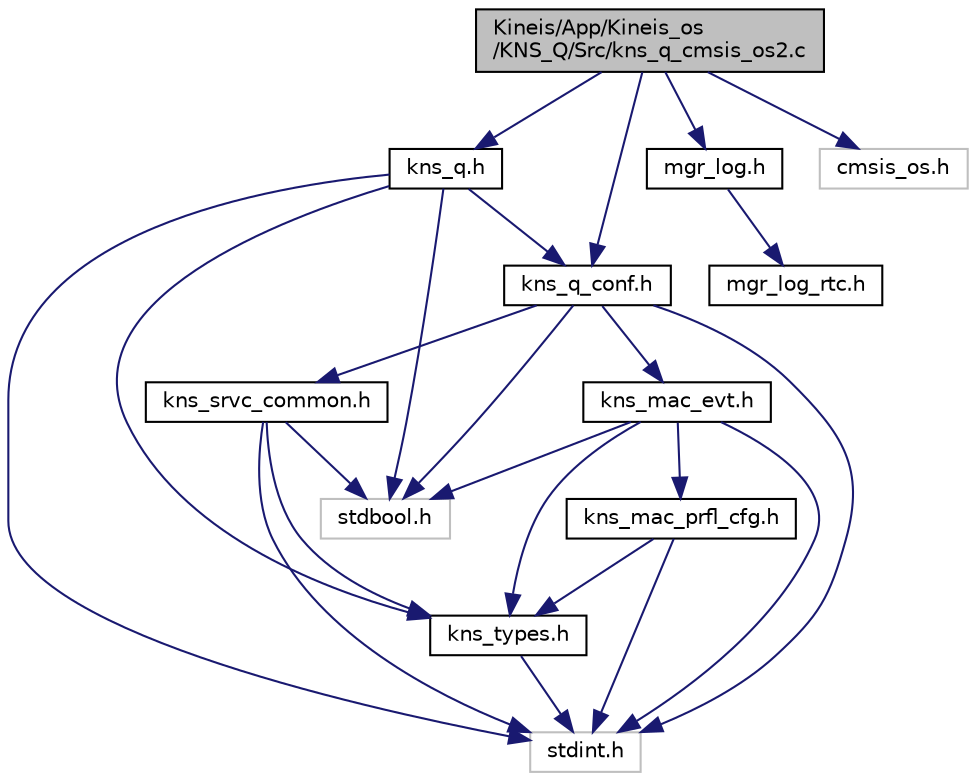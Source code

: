 digraph "Kineis/App/Kineis_os/KNS_Q/Src/kns_q_cmsis_os2.c"
{
 // INTERACTIVE_SVG=YES
 // LATEX_PDF_SIZE
  edge [fontname="Helvetica",fontsize="10",labelfontname="Helvetica",labelfontsize="10"];
  node [fontname="Helvetica",fontsize="10",shape=record];
  Node1 [label="Kineis/App/Kineis_os\l/KNS_Q/Src/kns_q_cmsis_os2.c",height=0.2,width=0.4,color="black", fillcolor="grey75", style="filled", fontcolor="black",tooltip=" "];
  Node1 -> Node2 [color="midnightblue",fontsize="10",style="solid",fontname="Helvetica"];
  Node2 [label="kns_q_conf.h",height=0.2,width=0.4,color="black", fillcolor="white", style="filled",URL="$d8/dd1/kns__q__conf_8h.html",tooltip="Configuration of queues used in kineis_sw."];
  Node2 -> Node3 [color="midnightblue",fontsize="10",style="solid",fontname="Helvetica"];
  Node3 [label="stdbool.h",height=0.2,width=0.4,color="grey75", fillcolor="white", style="filled",tooltip=" "];
  Node2 -> Node4 [color="midnightblue",fontsize="10",style="solid",fontname="Helvetica"];
  Node4 [label="stdint.h",height=0.2,width=0.4,color="grey75", fillcolor="white", style="filled",tooltip=" "];
  Node2 -> Node5 [color="midnightblue",fontsize="10",style="solid",fontname="Helvetica"];
  Node5 [label="kns_mac_evt.h",height=0.2,width=0.4,color="black", fillcolor="white", style="filled",URL="$df/d64/kns__mac__evt_8h.html",tooltip=" "];
  Node5 -> Node3 [color="midnightblue",fontsize="10",style="solid",fontname="Helvetica"];
  Node5 -> Node4 [color="midnightblue",fontsize="10",style="solid",fontname="Helvetica"];
  Node5 -> Node6 [color="midnightblue",fontsize="10",style="solid",fontname="Helvetica"];
  Node6 [label="kns_types.h",height=0.2,width=0.4,color="black", fillcolor="white", style="filled",URL="$d8/d85/kns__types_8h.html",tooltip="Kineis types definition."];
  Node6 -> Node4 [color="midnightblue",fontsize="10",style="solid",fontname="Helvetica"];
  Node5 -> Node7 [color="midnightblue",fontsize="10",style="solid",fontname="Helvetica"];
  Node7 [label="kns_mac_prfl_cfg.h",height=0.2,width=0.4,color="black", fillcolor="white", style="filled",URL="$d8/d4a/kns__mac__prfl__cfg_8h.html",tooltip="Header file describing the ser settings required to configure a MAC protocol."];
  Node7 -> Node4 [color="midnightblue",fontsize="10",style="solid",fontname="Helvetica"];
  Node7 -> Node6 [color="midnightblue",fontsize="10",style="solid",fontname="Helvetica"];
  Node2 -> Node8 [color="midnightblue",fontsize="10",style="solid",fontname="Helvetica"];
  Node8 [label="kns_srvc_common.h",height=0.2,width=0.4,color="black", fillcolor="white", style="filled",URL="$d7/d8a/kns__srvc__common_8h.html",tooltip="Common part of Kinéis service layer."];
  Node8 -> Node3 [color="midnightblue",fontsize="10",style="solid",fontname="Helvetica"];
  Node8 -> Node4 [color="midnightblue",fontsize="10",style="solid",fontname="Helvetica"];
  Node8 -> Node6 [color="midnightblue",fontsize="10",style="solid",fontname="Helvetica"];
  Node1 -> Node9 [color="midnightblue",fontsize="10",style="solid",fontname="Helvetica"];
  Node9 [label="kns_q.h",height=0.2,width=0.4,color="black", fillcolor="white", style="filled",URL="$d0/d84/kns__q_8h.html",tooltip="Configuration of queues used in kineis_swr."];
  Node9 -> Node3 [color="midnightblue",fontsize="10",style="solid",fontname="Helvetica"];
  Node9 -> Node4 [color="midnightblue",fontsize="10",style="solid",fontname="Helvetica"];
  Node9 -> Node6 [color="midnightblue",fontsize="10",style="solid",fontname="Helvetica"];
  Node9 -> Node2 [color="midnightblue",fontsize="10",style="solid",fontname="Helvetica"];
  Node1 -> Node10 [color="midnightblue",fontsize="10",style="solid",fontname="Helvetica"];
  Node10 [label="mgr_log.h",height=0.2,width=0.4,color="black", fillcolor="white", style="filled",URL="$d2/d2e/mgr__log_8h.html",tooltip="logger main header file"];
  Node10 -> Node11 [color="midnightblue",fontsize="10",style="solid",fontname="Helvetica"];
  Node11 [label="mgr_log_rtc.h",height=0.2,width=0.4,color="black", fillcolor="white", style="filled",URL="$d9/d70/mgr__log__rtc_8h.html",tooltip=": Header for mgr_log_rtc.c file. This file contains log routine concerning RTC. Thus there is a depen..."];
  Node1 -> Node12 [color="midnightblue",fontsize="10",style="solid",fontname="Helvetica"];
  Node12 [label="cmsis_os.h",height=0.2,width=0.4,color="grey75", fillcolor="white", style="filled",tooltip=" "];
}
